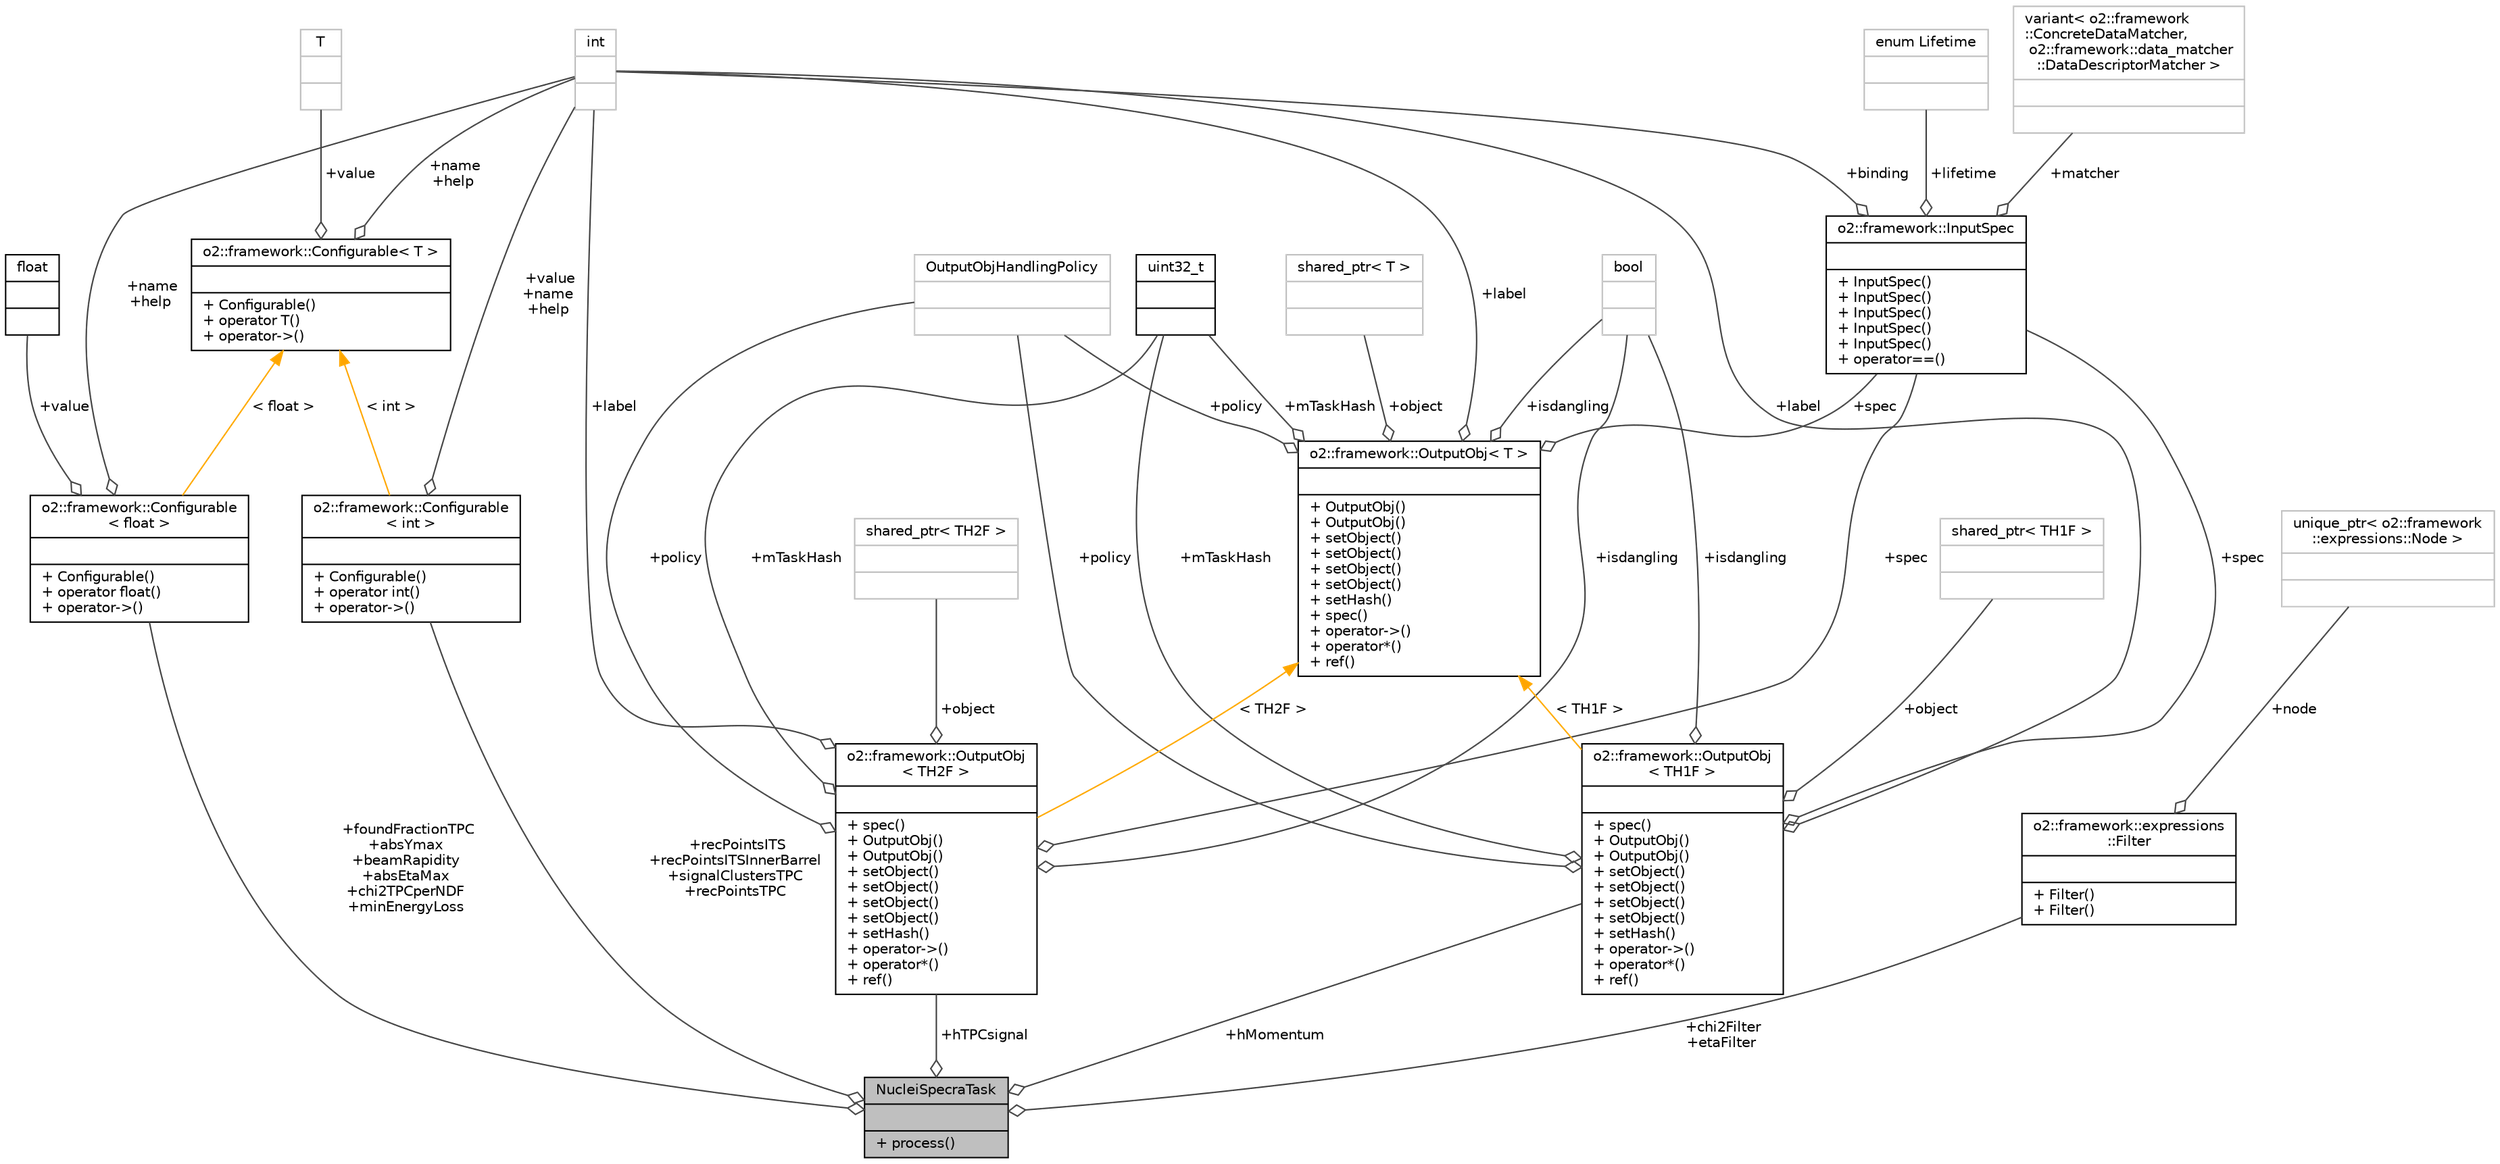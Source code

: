 digraph "NucleiSpecraTask"
{
 // INTERACTIVE_SVG=YES
  bgcolor="transparent";
  edge [fontname="Helvetica",fontsize="10",labelfontname="Helvetica",labelfontsize="10"];
  node [fontname="Helvetica",fontsize="10",shape=record];
  Node1 [label="{NucleiSpecraTask\n||+ process()\l}",height=0.2,width=0.4,color="black", fillcolor="grey75", style="filled", fontcolor="black"];
  Node2 -> Node1 [color="grey25",fontsize="10",style="solid",label=" +recPointsITS\n+recPointsITSInnerBarrel\n+signalClustersTPC\n+recPointsTPC" ,arrowhead="odiamond",fontname="Helvetica"];
  Node2 [label="{o2::framework::Configurable\l\< int \>\n||+ Configurable()\l+ operator int()\l+ operator-\>()\l}",height=0.2,width=0.4,color="black",URL="$d8/d71/structo2_1_1framework_1_1Configurable.html"];
  Node3 -> Node2 [color="grey25",fontsize="10",style="solid",label=" +value\n+name\n+help" ,arrowhead="odiamond",fontname="Helvetica"];
  Node3 [label="{int\n||}",height=0.2,width=0.4,color="grey75"];
  Node4 -> Node2 [dir="back",color="orange",fontsize="10",style="solid",label=" \< int \>" ,fontname="Helvetica"];
  Node4 [label="{o2::framework::Configurable\< T \>\n||+ Configurable()\l+ operator T()\l+ operator-\>()\l}",height=0.2,width=0.4,color="black",URL="$d8/d71/structo2_1_1framework_1_1Configurable.html"];
  Node3 -> Node4 [color="grey25",fontsize="10",style="solid",label=" +name\n+help" ,arrowhead="odiamond",fontname="Helvetica"];
  Node5 -> Node4 [color="grey25",fontsize="10",style="solid",label=" +value" ,arrowhead="odiamond",fontname="Helvetica"];
  Node5 [label="{T\n||}",height=0.2,width=0.4,color="grey75"];
  Node6 -> Node1 [color="grey25",fontsize="10",style="solid",label=" +foundFractionTPC\n+absYmax\n+beamRapidity\n+absEtaMax\n+chi2TPCperNDF\n+minEnergyLoss" ,arrowhead="odiamond",fontname="Helvetica"];
  Node6 [label="{o2::framework::Configurable\l\< float \>\n||+ Configurable()\l+ operator float()\l+ operator-\>()\l}",height=0.2,width=0.4,color="black",URL="$d8/d71/structo2_1_1framework_1_1Configurable.html"];
  Node7 -> Node6 [color="grey25",fontsize="10",style="solid",label=" +value" ,arrowhead="odiamond",fontname="Helvetica"];
  Node7 [label="{float\n||}",height=0.2,width=0.4,color="black",URL="$d4/dc3/classfloat.html"];
  Node3 -> Node6 [color="grey25",fontsize="10",style="solid",label=" +name\n+help" ,arrowhead="odiamond",fontname="Helvetica"];
  Node4 -> Node6 [dir="back",color="orange",fontsize="10",style="solid",label=" \< float \>" ,fontname="Helvetica"];
  Node8 -> Node1 [color="grey25",fontsize="10",style="solid",label=" +hTPCsignal" ,arrowhead="odiamond",fontname="Helvetica"];
  Node8 [label="{o2::framework::OutputObj\l\< TH2F \>\n||+ spec()\l+ OutputObj()\l+ OutputObj()\l+ setObject()\l+ setObject()\l+ setObject()\l+ setObject()\l+ setHash()\l+ operator-\>()\l+ operator*()\l+ ref()\l}",height=0.2,width=0.4,color="black",URL="$d4/d79/structo2_1_1framework_1_1OutputObj.html"];
  Node9 -> Node8 [color="grey25",fontsize="10",style="solid",label=" +policy" ,arrowhead="odiamond",fontname="Helvetica"];
  Node9 [label="{OutputObjHandlingPolicy\n||}",height=0.2,width=0.4,color="grey75"];
  Node10 -> Node8 [color="grey25",fontsize="10",style="solid",label=" +mTaskHash" ,arrowhead="odiamond",fontname="Helvetica"];
  Node10 [label="{uint32_t\n||}",height=0.2,width=0.4,color="black",URL="$d3/d87/classuint32__t.html"];
  Node3 -> Node8 [color="grey25",fontsize="10",style="solid",label=" +label" ,arrowhead="odiamond",fontname="Helvetica"];
  Node11 -> Node8 [color="grey25",fontsize="10",style="solid",label=" +isdangling" ,arrowhead="odiamond",fontname="Helvetica"];
  Node11 [label="{bool\n||}",height=0.2,width=0.4,color="grey75"];
  Node12 -> Node8 [color="grey25",fontsize="10",style="solid",label=" +spec" ,arrowhead="odiamond",fontname="Helvetica"];
  Node12 [label="{o2::framework::InputSpec\n||+ InputSpec()\l+ InputSpec()\l+ InputSpec()\l+ InputSpec()\l+ InputSpec()\l+ operator==()\l}",height=0.2,width=0.4,color="black",URL="$da/d96/structo2_1_1framework_1_1InputSpec.html"];
  Node13 -> Node12 [color="grey25",fontsize="10",style="solid",label=" +lifetime" ,arrowhead="odiamond",fontname="Helvetica"];
  Node13 [label="{enum Lifetime\n||}",height=0.2,width=0.4,color="grey75"];
  Node14 -> Node12 [color="grey25",fontsize="10",style="solid",label=" +matcher" ,arrowhead="odiamond",fontname="Helvetica"];
  Node14 [label="{variant\< o2::framework\l::ConcreteDataMatcher,\l o2::framework::data_matcher\l::DataDescriptorMatcher \>\n||}",height=0.2,width=0.4,color="grey75"];
  Node3 -> Node12 [color="grey25",fontsize="10",style="solid",label=" +binding" ,arrowhead="odiamond",fontname="Helvetica"];
  Node15 -> Node8 [color="grey25",fontsize="10",style="solid",label=" +object" ,arrowhead="odiamond",fontname="Helvetica"];
  Node15 [label="{shared_ptr\< TH2F \>\n||}",height=0.2,width=0.4,color="grey75"];
  Node16 -> Node8 [dir="back",color="orange",fontsize="10",style="solid",label=" \< TH2F \>" ,fontname="Helvetica"];
  Node16 [label="{o2::framework::OutputObj\< T \>\n||+ OutputObj()\l+ OutputObj()\l+ setObject()\l+ setObject()\l+ setObject()\l+ setObject()\l+ setHash()\l+ spec()\l+ operator-\>()\l+ operator*()\l+ ref()\l}",height=0.2,width=0.4,color="black",URL="$d4/d79/structo2_1_1framework_1_1OutputObj.html"];
  Node9 -> Node16 [color="grey25",fontsize="10",style="solid",label=" +policy" ,arrowhead="odiamond",fontname="Helvetica"];
  Node10 -> Node16 [color="grey25",fontsize="10",style="solid",label=" +mTaskHash" ,arrowhead="odiamond",fontname="Helvetica"];
  Node3 -> Node16 [color="grey25",fontsize="10",style="solid",label=" +label" ,arrowhead="odiamond",fontname="Helvetica"];
  Node17 -> Node16 [color="grey25",fontsize="10",style="solid",label=" +object" ,arrowhead="odiamond",fontname="Helvetica"];
  Node17 [label="{shared_ptr\< T \>\n||}",height=0.2,width=0.4,color="grey75"];
  Node11 -> Node16 [color="grey25",fontsize="10",style="solid",label=" +isdangling" ,arrowhead="odiamond",fontname="Helvetica"];
  Node12 -> Node16 [color="grey25",fontsize="10",style="solid",label=" +spec" ,arrowhead="odiamond",fontname="Helvetica"];
  Node18 -> Node1 [color="grey25",fontsize="10",style="solid",label=" +hMomentum" ,arrowhead="odiamond",fontname="Helvetica"];
  Node18 [label="{o2::framework::OutputObj\l\< TH1F \>\n||+ spec()\l+ OutputObj()\l+ OutputObj()\l+ setObject()\l+ setObject()\l+ setObject()\l+ setObject()\l+ setHash()\l+ operator-\>()\l+ operator*()\l+ ref()\l}",height=0.2,width=0.4,color="black",URL="$d4/d79/structo2_1_1framework_1_1OutputObj.html"];
  Node9 -> Node18 [color="grey25",fontsize="10",style="solid",label=" +policy" ,arrowhead="odiamond",fontname="Helvetica"];
  Node10 -> Node18 [color="grey25",fontsize="10",style="solid",label=" +mTaskHash" ,arrowhead="odiamond",fontname="Helvetica"];
  Node3 -> Node18 [color="grey25",fontsize="10",style="solid",label=" +label" ,arrowhead="odiamond",fontname="Helvetica"];
  Node11 -> Node18 [color="grey25",fontsize="10",style="solid",label=" +isdangling" ,arrowhead="odiamond",fontname="Helvetica"];
  Node12 -> Node18 [color="grey25",fontsize="10",style="solid",label=" +spec" ,arrowhead="odiamond",fontname="Helvetica"];
  Node19 -> Node18 [color="grey25",fontsize="10",style="solid",label=" +object" ,arrowhead="odiamond",fontname="Helvetica"];
  Node19 [label="{shared_ptr\< TH1F \>\n||}",height=0.2,width=0.4,color="grey75"];
  Node16 -> Node18 [dir="back",color="orange",fontsize="10",style="solid",label=" \< TH1F \>" ,fontname="Helvetica"];
  Node20 -> Node1 [color="grey25",fontsize="10",style="solid",label=" +chi2Filter\n+etaFilter" ,arrowhead="odiamond",fontname="Helvetica"];
  Node20 [label="{o2::framework::expressions\l::Filter\n||+ Filter()\l+ Filter()\l}",height=0.2,width=0.4,color="black",URL="$d1/d9a/structo2_1_1framework_1_1expressions_1_1Filter.html",tooltip="A struct, containing the root of the expression tree. "];
  Node21 -> Node20 [color="grey25",fontsize="10",style="solid",label=" +node" ,arrowhead="odiamond",fontname="Helvetica"];
  Node21 [label="{unique_ptr\< o2::framework\l::expressions::Node \>\n||}",height=0.2,width=0.4,color="grey75"];
}

